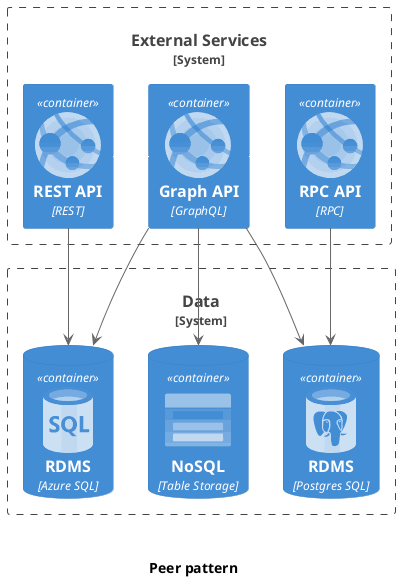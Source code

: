 @startuml
!include <azure/AzureCommon>
!include <azure/Web/AzureWebApp>
!include <azure/Databases/AzureSqlDatabase>
!include <azure/Databases/AzureDatabaseForPostgreSQL>
!include <azure/Storage/AzureQueueStorage>
!include <azure/Storage/AzureStorage>
!include <azure/Networking/AzureApplicationGateway>
!include <C4/C4_Container>

caption \n\n<b>Peer pattern

System_Boundary(int, "External Services") {
 Container(api1, "REST API", "REST", $descr="", $sprite="AzureWebApp")
 Container(api2, "Graph API", "GraphQL", $descr="", $sprite="AzureWebApp")
 Container(api3, "RPC API", "RPC", $descr="", $sprite="AzureWebApp")
}
System_Boundary(data, "Data") {
 ContainerDb(db1, "RDMS", "Azure SQL", $sprite="AzureSqlDatabase") 
 ContainerDb(db2, "NoSQL", "Table Storage", $sprite="AzureStorage") 
 ContainerDb(db3, "RDMS", "Postgres SQL", $sprite="AzureDatabaseForPostgreSQL")  
}

api1 -[#hidden] api2
api2 -[#hidden] api3

api1 --> db1
api2 --> db2
api3 --> db3

api2 --> db1
api2 --> db3

@enduml
